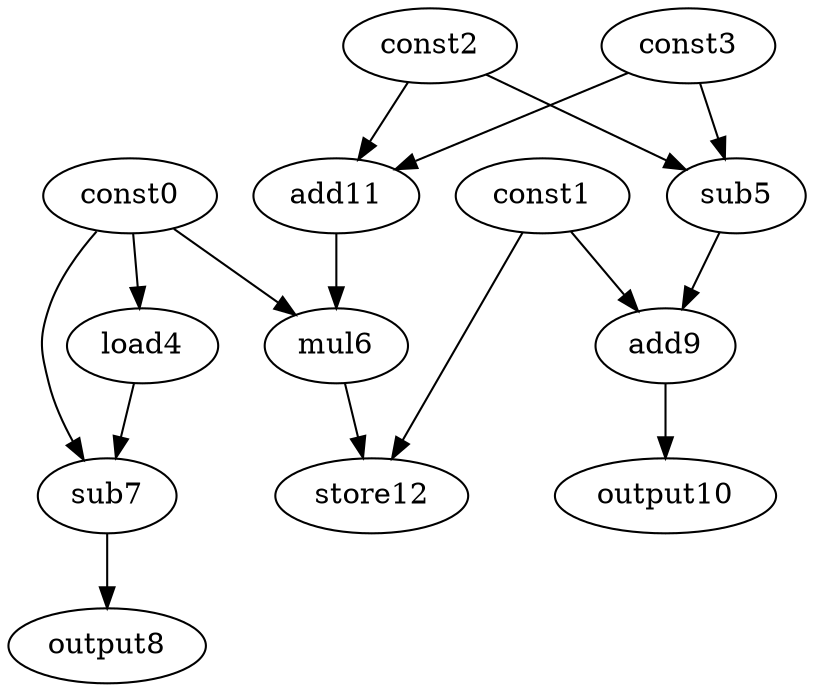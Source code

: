 digraph G { 
const0[opcode=const]; 
const1[opcode=const]; 
const2[opcode=const]; 
const3[opcode=const]; 
load4[opcode=load]; 
sub5[opcode=sub]; 
mul6[opcode=mul]; 
sub7[opcode=sub]; 
output8[opcode=output]; 
add9[opcode=add]; 
output10[opcode=output]; 
add11[opcode=add]; 
store12[opcode=store]; 
const0->load4[operand=0];
const2->sub5[operand=0];
const3->sub5[operand=1];
const2->add11[operand=0];
const3->add11[operand=1];
const0->mul6[operand=0];
add11->mul6[operand=1];
const0->sub7[operand=0];
load4->sub7[operand=1];
const1->add9[operand=0];
sub5->add9[operand=1];
sub7->output8[operand=0];
add9->output10[operand=0];
const1->store12[operand=0];
mul6->store12[operand=1];
}

